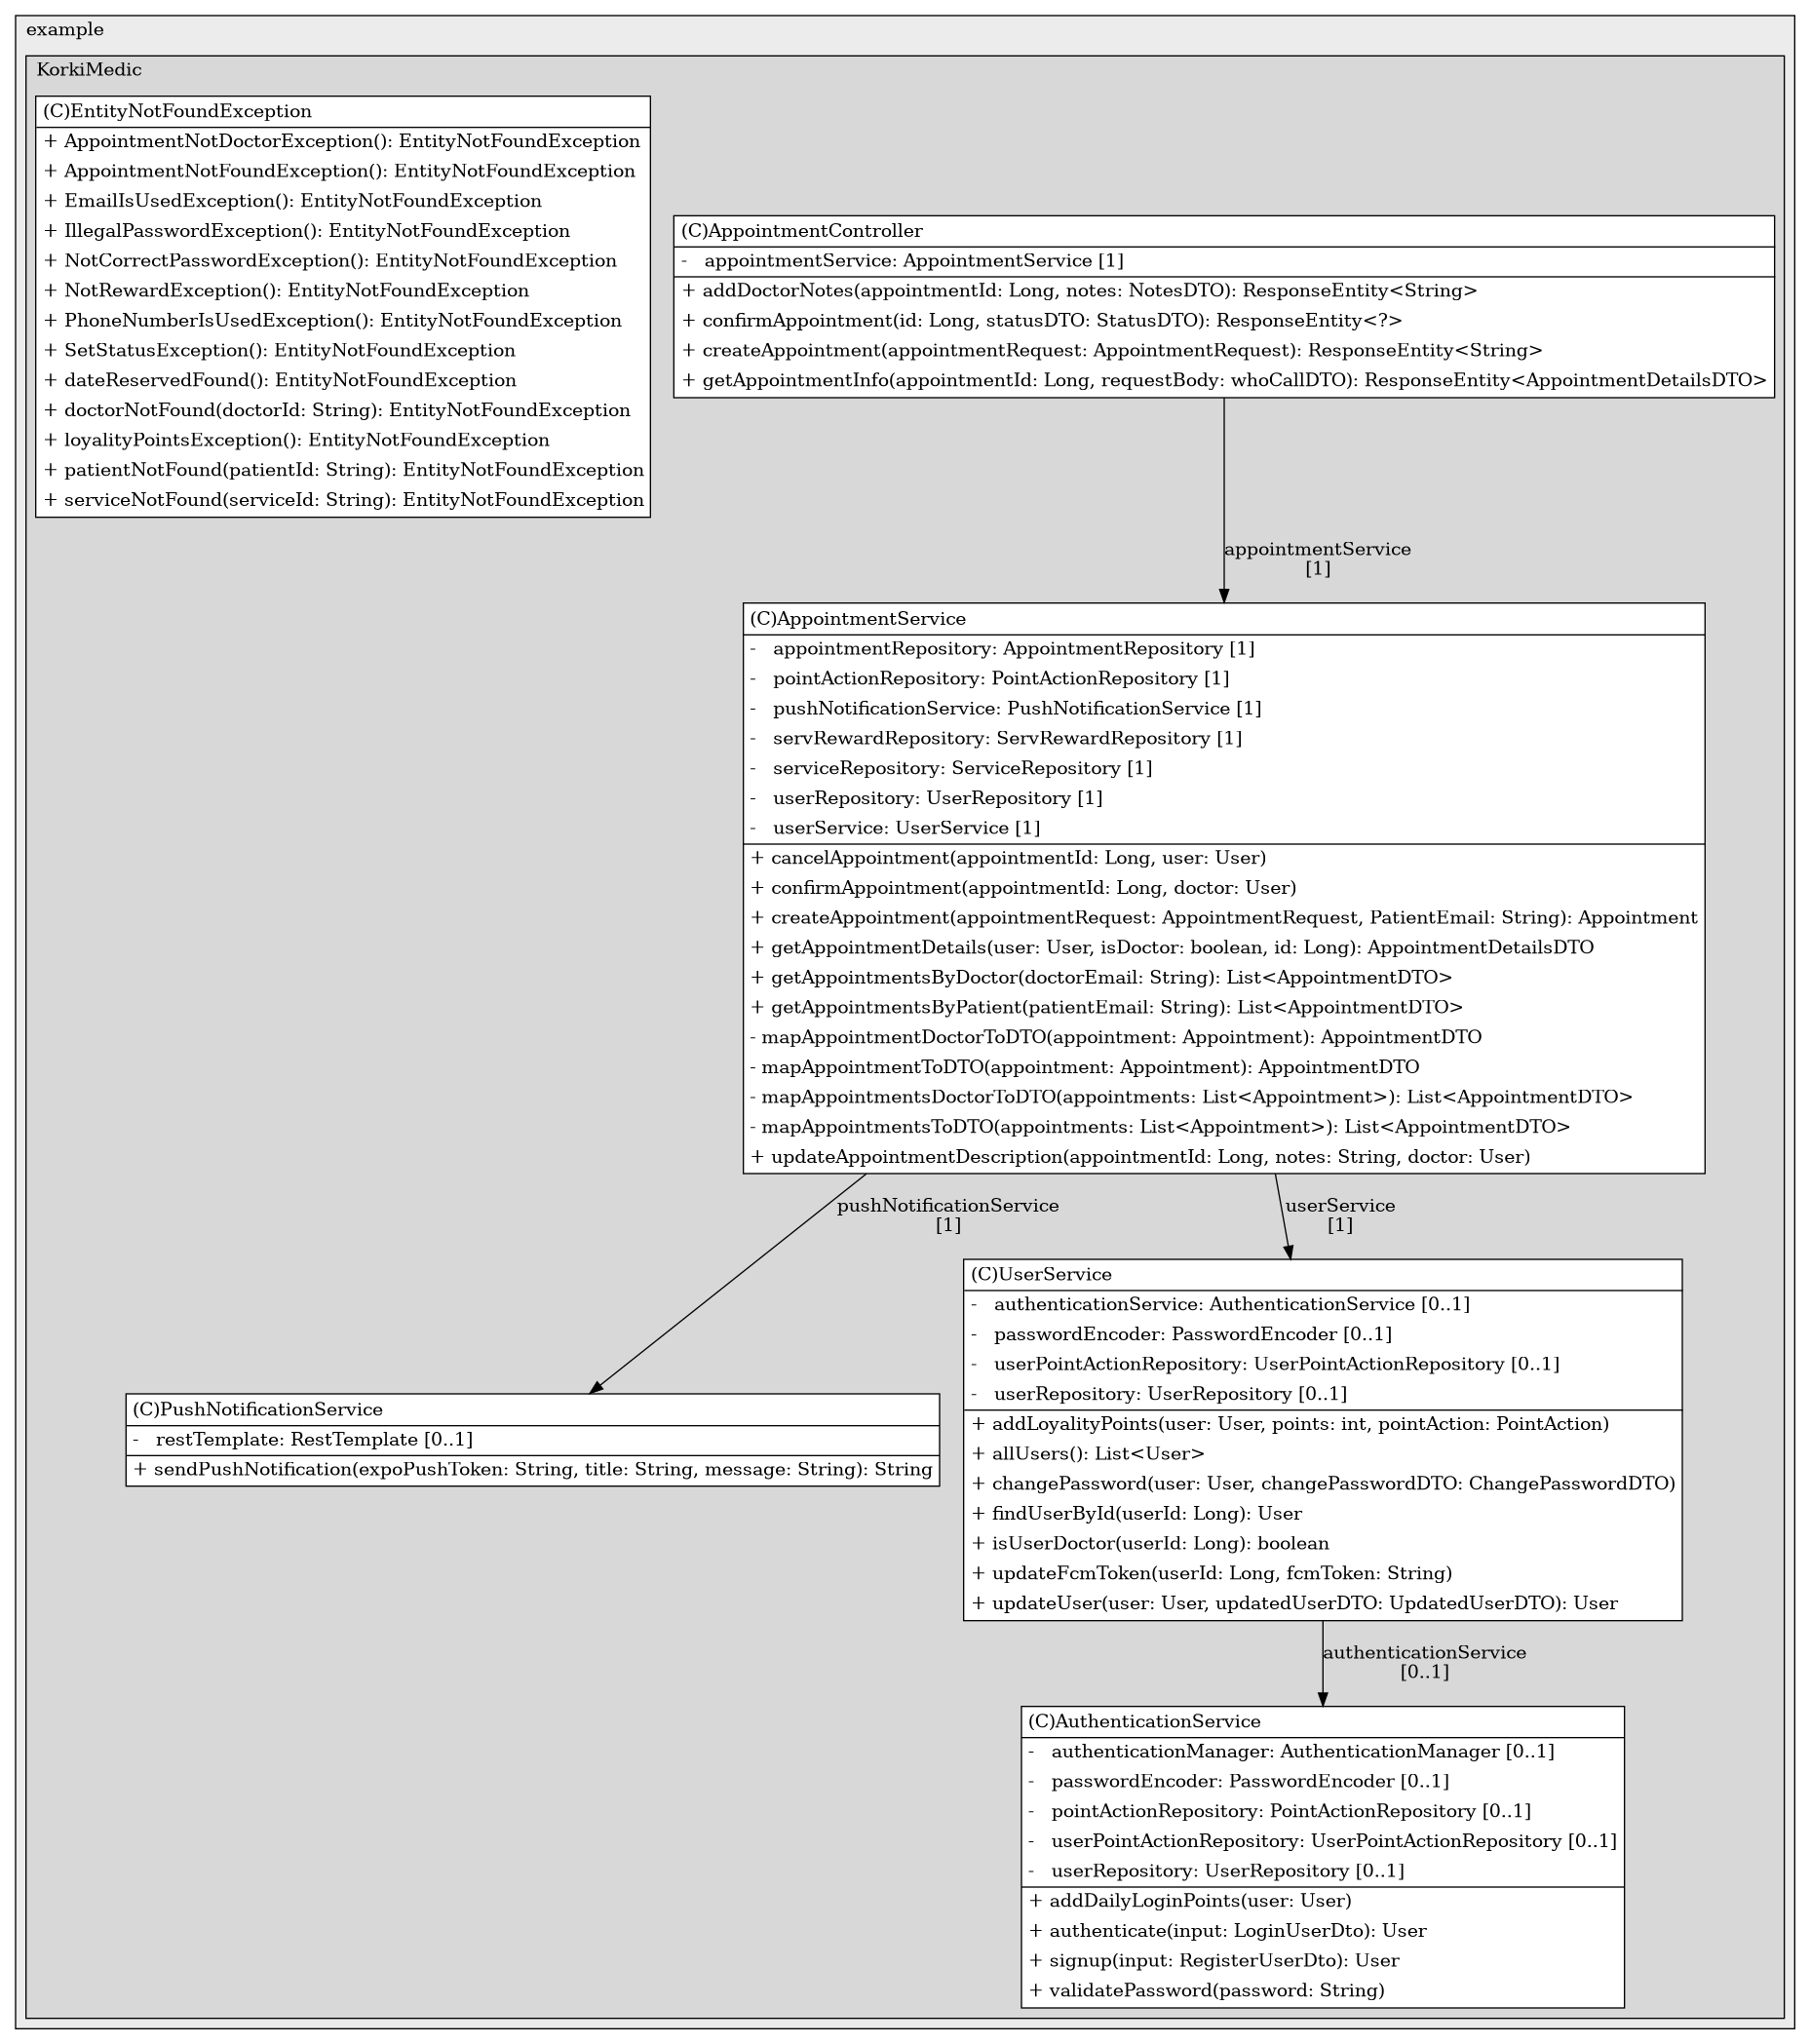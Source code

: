 @startuml

/' diagram meta data start
config=StructureConfiguration;
{
  "projectClassification": {
    "searchMode": "OpenProject", // OpenProject, AllProjects
    "includedProjects": "",
    "pathEndKeywords": "*.impl",
    "isClientPath": "",
    "isClientName": "",
    "isTestPath": "",
    "isTestName": "",
    "isMappingPath": "",
    "isMappingName": "",
    "isDataAccessPath": "",
    "isDataAccessName": "",
    "isDataStructurePath": "",
    "isDataStructureName": "",
    "isInterfaceStructuresPath": "",
    "isInterfaceStructuresName": "",
    "isEntryPointPath": "",
    "isEntryPointName": "",
    "treatFinalFieldsAsMandatory": false
  },
  "graphRestriction": {
    "classPackageExcludeFilter": "",
    "classPackageIncludeFilter": "",
    "classNameExcludeFilter": "",
    "classNameIncludeFilter": "",
    "methodNameExcludeFilter": "",
    "methodNameIncludeFilter": "",
    "removeByInheritance": "", // inheritance/annotation based filtering is done in a second step
    "removeByAnnotation": "",
    "removeByClassPackage": "", // cleanup the graph after inheritance/annotation based filtering is done
    "removeByClassName": "",
    "cutMappings": false,
    "cutEnum": true,
    "cutTests": true,
    "cutClient": true,
    "cutDataAccess": false,
    "cutInterfaceStructures": false,
    "cutDataStructures": false,
    "cutGetterAndSetter": true,
    "cutConstructors": true
  },
  "graphTraversal": {
    "forwardDepth": 3,
    "backwardDepth": 3,
    "classPackageExcludeFilter": "",
    "classPackageIncludeFilter": "",
    "classNameExcludeFilter": "",
    "classNameIncludeFilter": "",
    "methodNameExcludeFilter": "",
    "methodNameIncludeFilter": "",
    "hideMappings": false,
    "hideDataStructures": false,
    "hidePrivateMethods": true,
    "hideInterfaceCalls": true, // indirection: implementation -> interface (is hidden) -> implementation
    "onlyShowApplicationEntryPoints": false, // root node is included
    "useMethodCallsForStructureDiagram": "ForwardOnly" // ForwardOnly, BothDirections, No
  },
  "details": {
    "aggregation": "GroupByClass", // ByClass, GroupByClass, None
    "showClassGenericTypes": true,
    "showMethods": true,
    "showMethodParameterNames": true,
    "showMethodParameterTypes": true,
    "showMethodReturnType": true,
    "showPackageLevels": 2,
    "showDetailedClassStructure": true
  },
  "rootClass": "com.example.KorkiMedic.controllers.AppointmentController",
  "extensionCallbackMethod": "" // qualified.class.name#methodName - signature: public static String method(String)
}
diagram meta data end '/



digraph g {
    rankdir="TB"
    splines=polyline
    

'nodes 
subgraph cluster_1322970774 { 
   	label=example
	labeljust=l
	fillcolor="#ececec"
	style=filled
   
   subgraph cluster_1135035646 { 
   	label=KorkiMedic
	labeljust=l
	fillcolor="#d8d8d8"
	style=filled
   
   AppointmentController1657670004[
	label=<<TABLE BORDER="1" CELLBORDER="0" CELLPADDING="4" CELLSPACING="0">
<TR><TD ALIGN="LEFT" >(C)AppointmentController</TD></TR>
<HR/>
<TR><TD ALIGN="LEFT" >-   appointmentService: AppointmentService [1]</TD></TR>
<HR/>
<TR><TD ALIGN="LEFT" >+ addDoctorNotes(appointmentId: Long, notes: NotesDTO): ResponseEntity&lt;String&gt;</TD></TR>
<TR><TD ALIGN="LEFT" >+ confirmAppointment(id: Long, statusDTO: StatusDTO): ResponseEntity&lt;?&gt;</TD></TR>
<TR><TD ALIGN="LEFT" >+ createAppointment(appointmentRequest: AppointmentRequest): ResponseEntity&lt;String&gt;</TD></TR>
<TR><TD ALIGN="LEFT" >+ getAppointmentInfo(appointmentId: Long, requestBody: whoCallDTO): ResponseEntity&lt;AppointmentDetailsDTO&gt;</TD></TR>
</TABLE>>
	style=filled
	margin=0
	shape=plaintext
	fillcolor="#FFFFFF"
];

AppointmentService415159890[
	label=<<TABLE BORDER="1" CELLBORDER="0" CELLPADDING="4" CELLSPACING="0">
<TR><TD ALIGN="LEFT" >(C)AppointmentService</TD></TR>
<HR/>
<TR><TD ALIGN="LEFT" >-   appointmentRepository: AppointmentRepository [1]</TD></TR>
<TR><TD ALIGN="LEFT" >-   pointActionRepository: PointActionRepository [1]</TD></TR>
<TR><TD ALIGN="LEFT" >-   pushNotificationService: PushNotificationService [1]</TD></TR>
<TR><TD ALIGN="LEFT" >-   servRewardRepository: ServRewardRepository [1]</TD></TR>
<TR><TD ALIGN="LEFT" >-   serviceRepository: ServiceRepository [1]</TD></TR>
<TR><TD ALIGN="LEFT" >-   userRepository: UserRepository [1]</TD></TR>
<TR><TD ALIGN="LEFT" >-   userService: UserService [1]</TD></TR>
<HR/>
<TR><TD ALIGN="LEFT" >+ cancelAppointment(appointmentId: Long, user: User)</TD></TR>
<TR><TD ALIGN="LEFT" >+ confirmAppointment(appointmentId: Long, doctor: User)</TD></TR>
<TR><TD ALIGN="LEFT" >+ createAppointment(appointmentRequest: AppointmentRequest, PatientEmail: String): Appointment</TD></TR>
<TR><TD ALIGN="LEFT" >+ getAppointmentDetails(user: User, isDoctor: boolean, id: Long): AppointmentDetailsDTO</TD></TR>
<TR><TD ALIGN="LEFT" >+ getAppointmentsByDoctor(doctorEmail: String): List&lt;AppointmentDTO&gt;</TD></TR>
<TR><TD ALIGN="LEFT" >+ getAppointmentsByPatient(patientEmail: String): List&lt;AppointmentDTO&gt;</TD></TR>
<TR><TD ALIGN="LEFT" >- mapAppointmentDoctorToDTO(appointment: Appointment): AppointmentDTO</TD></TR>
<TR><TD ALIGN="LEFT" >- mapAppointmentToDTO(appointment: Appointment): AppointmentDTO</TD></TR>
<TR><TD ALIGN="LEFT" >- mapAppointmentsDoctorToDTO(appointments: List&lt;Appointment&gt;): List&lt;AppointmentDTO&gt;</TD></TR>
<TR><TD ALIGN="LEFT" >- mapAppointmentsToDTO(appointments: List&lt;Appointment&gt;): List&lt;AppointmentDTO&gt;</TD></TR>
<TR><TD ALIGN="LEFT" >+ updateAppointmentDescription(appointmentId: Long, notes: String, doctor: User)</TD></TR>
</TABLE>>
	style=filled
	margin=0
	shape=plaintext
	fillcolor="#FFFFFF"
];

AuthenticationService415159890[
	label=<<TABLE BORDER="1" CELLBORDER="0" CELLPADDING="4" CELLSPACING="0">
<TR><TD ALIGN="LEFT" >(C)AuthenticationService</TD></TR>
<HR/>
<TR><TD ALIGN="LEFT" >-   authenticationManager: AuthenticationManager [0..1]</TD></TR>
<TR><TD ALIGN="LEFT" >-   passwordEncoder: PasswordEncoder [0..1]</TD></TR>
<TR><TD ALIGN="LEFT" >-   pointActionRepository: PointActionRepository [0..1]</TD></TR>
<TR><TD ALIGN="LEFT" >-   userPointActionRepository: UserPointActionRepository [0..1]</TD></TR>
<TR><TD ALIGN="LEFT" >-   userRepository: UserRepository [0..1]</TD></TR>
<HR/>
<TR><TD ALIGN="LEFT" >+ addDailyLoginPoints(user: User)</TD></TR>
<TR><TD ALIGN="LEFT" >+ authenticate(input: LoginUserDto): User</TD></TR>
<TR><TD ALIGN="LEFT" >+ signup(input: RegisterUserDto): User</TD></TR>
<TR><TD ALIGN="LEFT" >+ validatePassword(password: String)</TD></TR>
</TABLE>>
	style=filled
	margin=0
	shape=plaintext
	fillcolor="#FFFFFF"
];

EntityNotFoundException1066915513[
	label=<<TABLE BORDER="1" CELLBORDER="0" CELLPADDING="4" CELLSPACING="0">
<TR><TD ALIGN="LEFT" >(C)EntityNotFoundException</TD></TR>
<HR/>
<TR><TD ALIGN="LEFT" >+ AppointmentNotDoctorException(): EntityNotFoundException</TD></TR>
<TR><TD ALIGN="LEFT" >+ AppointmentNotFoundException(): EntityNotFoundException</TD></TR>
<TR><TD ALIGN="LEFT" >+ EmailIsUsedException(): EntityNotFoundException</TD></TR>
<TR><TD ALIGN="LEFT" >+ IllegalPasswordException(): EntityNotFoundException</TD></TR>
<TR><TD ALIGN="LEFT" >+ NotCorrectPasswordException(): EntityNotFoundException</TD></TR>
<TR><TD ALIGN="LEFT" >+ NotRewardException(): EntityNotFoundException</TD></TR>
<TR><TD ALIGN="LEFT" >+ PhoneNumberIsUsedException(): EntityNotFoundException</TD></TR>
<TR><TD ALIGN="LEFT" >+ SetStatusException(): EntityNotFoundException</TD></TR>
<TR><TD ALIGN="LEFT" >+ dateReservedFound(): EntityNotFoundException</TD></TR>
<TR><TD ALIGN="LEFT" >+ doctorNotFound(doctorId: String): EntityNotFoundException</TD></TR>
<TR><TD ALIGN="LEFT" >+ loyalityPointsException(): EntityNotFoundException</TD></TR>
<TR><TD ALIGN="LEFT" >+ patientNotFound(patientId: String): EntityNotFoundException</TD></TR>
<TR><TD ALIGN="LEFT" >+ serviceNotFound(serviceId: String): EntityNotFoundException</TD></TR>
</TABLE>>
	style=filled
	margin=0
	shape=plaintext
	fillcolor="#FFFFFF"
];

PushNotificationService415159890[
	label=<<TABLE BORDER="1" CELLBORDER="0" CELLPADDING="4" CELLSPACING="0">
<TR><TD ALIGN="LEFT" >(C)PushNotificationService</TD></TR>
<HR/>
<TR><TD ALIGN="LEFT" >-   restTemplate: RestTemplate [0..1]</TD></TR>
<HR/>
<TR><TD ALIGN="LEFT" >+ sendPushNotification(expoPushToken: String, title: String, message: String): String</TD></TR>
</TABLE>>
	style=filled
	margin=0
	shape=plaintext
	fillcolor="#FFFFFF"
];

UserService415159890[
	label=<<TABLE BORDER="1" CELLBORDER="0" CELLPADDING="4" CELLSPACING="0">
<TR><TD ALIGN="LEFT" >(C)UserService</TD></TR>
<HR/>
<TR><TD ALIGN="LEFT" >-   authenticationService: AuthenticationService [0..1]</TD></TR>
<TR><TD ALIGN="LEFT" >-   passwordEncoder: PasswordEncoder [0..1]</TD></TR>
<TR><TD ALIGN="LEFT" >-   userPointActionRepository: UserPointActionRepository [0..1]</TD></TR>
<TR><TD ALIGN="LEFT" >-   userRepository: UserRepository [0..1]</TD></TR>
<HR/>
<TR><TD ALIGN="LEFT" >+ addLoyalityPoints(user: User, points: int, pointAction: PointAction)</TD></TR>
<TR><TD ALIGN="LEFT" >+ allUsers(): List&lt;User&gt;</TD></TR>
<TR><TD ALIGN="LEFT" >+ changePassword(user: User, changePasswordDTO: ChangePasswordDTO)</TD></TR>
<TR><TD ALIGN="LEFT" >+ findUserById(userId: Long): User</TD></TR>
<TR><TD ALIGN="LEFT" >+ isUserDoctor(userId: Long): boolean</TD></TR>
<TR><TD ALIGN="LEFT" >+ updateFcmToken(userId: Long, fcmToken: String)</TD></TR>
<TR><TD ALIGN="LEFT" >+ updateUser(user: User, updatedUserDTO: UpdatedUserDTO): User</TD></TR>
</TABLE>>
	style=filled
	margin=0
	shape=plaintext
	fillcolor="#FFFFFF"
];
} 
} 

'edges    
AppointmentController1657670004 -> AppointmentService415159890[label="appointmentService
[1]"];
AppointmentService415159890 -> PushNotificationService415159890[label="pushNotificationService
[1]"];
AppointmentService415159890 -> UserService415159890[label="userService
[1]"];
UserService415159890 -> AuthenticationService415159890[label="authenticationService
[0..1]"];
    
}
@enduml